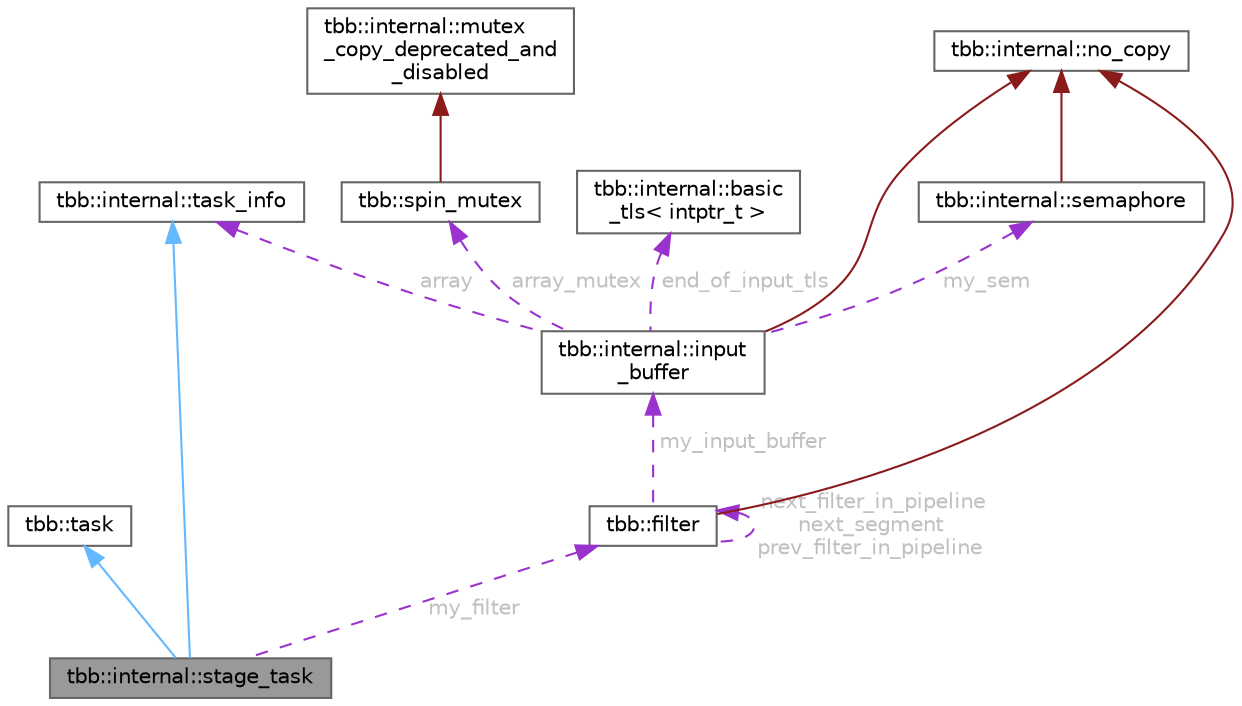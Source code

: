 digraph "tbb::internal::stage_task"
{
 // LATEX_PDF_SIZE
  bgcolor="transparent";
  edge [fontname=Helvetica,fontsize=10,labelfontname=Helvetica,labelfontsize=10];
  node [fontname=Helvetica,fontsize=10,shape=box,height=0.2,width=0.4];
  Node1 [id="Node000001",label="tbb::internal::stage_task",height=0.2,width=0.4,color="gray40", fillcolor="grey60", style="filled", fontcolor="black",tooltip=" "];
  Node2 -> Node1 [id="edge1_Node000001_Node000002",dir="back",color="steelblue1",style="solid",tooltip=" "];
  Node2 [id="Node000002",label="tbb::task",height=0.2,width=0.4,color="gray40", fillcolor="white", style="filled",tooltip=" "];
  Node3 -> Node1 [id="edge2_Node000001_Node000003",dir="back",color="steelblue1",style="solid",tooltip=" "];
  Node3 [id="Node000003",label="tbb::internal::task_info",height=0.2,width=0.4,color="gray40", fillcolor="white", style="filled",URL="$structtbb_1_1internal_1_1task__info.html",tooltip="This structure is used to store task information in a input buffer"];
  Node4 -> Node1 [id="edge3_Node000001_Node000004",dir="back",color="darkorchid3",style="dashed",tooltip=" ",label=" my_filter",fontcolor="grey" ];
  Node4 [id="Node000004",label="tbb::filter",height=0.2,width=0.4,color="gray40", fillcolor="white", style="filled",URL="$classtbb_1_1filter.html",tooltip="A stage in a pipeline."];
  Node5 -> Node4 [id="edge4_Node000004_Node000005",dir="back",color="firebrick4",style="solid",tooltip=" "];
  Node5 [id="Node000005",label="tbb::internal::no_copy",height=0.2,width=0.4,color="gray40", fillcolor="white", style="filled",tooltip=" "];
  Node4 -> Node4 [id="edge5_Node000004_Node000004",dir="back",color="darkorchid3",style="dashed",tooltip=" ",label=" next_filter_in_pipeline\nnext_segment\nprev_filter_in_pipeline",fontcolor="grey" ];
  Node6 -> Node4 [id="edge6_Node000004_Node000006",dir="back",color="darkorchid3",style="dashed",tooltip=" ",label=" my_input_buffer",fontcolor="grey" ];
  Node6 [id="Node000006",label="tbb::internal::input\l_buffer",height=0.2,width=0.4,color="gray40", fillcolor="white", style="filled",URL="$classtbb_1_1internal_1_1input__buffer.html",tooltip="A buffer of input items for a filter."];
  Node5 -> Node6 [id="edge7_Node000006_Node000005",dir="back",color="firebrick4",style="solid",tooltip=" "];
  Node3 -> Node6 [id="edge8_Node000006_Node000003",dir="back",color="darkorchid3",style="dashed",tooltip=" ",label=" array",fontcolor="grey" ];
  Node7 -> Node6 [id="edge9_Node000006_Node000007",dir="back",color="darkorchid3",style="dashed",tooltip=" ",label=" my_sem",fontcolor="grey" ];
  Node7 [id="Node000007",label="tbb::internal::semaphore",height=0.2,width=0.4,color="gray40", fillcolor="white", style="filled",URL="$classtbb_1_1internal_1_1semaphore.html",tooltip="Edsger Dijkstra's counting semaphore"];
  Node5 -> Node7 [id="edge10_Node000007_Node000005",dir="back",color="firebrick4",style="solid",tooltip=" "];
  Node8 -> Node6 [id="edge11_Node000006_Node000008",dir="back",color="darkorchid3",style="dashed",tooltip=" ",label=" array_mutex",fontcolor="grey" ];
  Node8 [id="Node000008",label="tbb::spin_mutex",height=0.2,width=0.4,color="gray40", fillcolor="white", style="filled",URL="$classtbb_1_1spin__mutex.html",tooltip="A lock that occupies a single byte."];
  Node9 -> Node8 [id="edge12_Node000008_Node000009",dir="back",color="firebrick4",style="solid",tooltip=" "];
  Node9 [id="Node000009",label="tbb::internal::mutex\l_copy_deprecated_and\l_disabled",height=0.2,width=0.4,color="gray40", fillcolor="white", style="filled",tooltip=" "];
  Node10 -> Node6 [id="edge13_Node000006_Node000010",dir="back",color="darkorchid3",style="dashed",tooltip=" ",label=" end_of_input_tls",fontcolor="grey" ];
  Node10 [id="Node000010",label="tbb::internal::basic\l_tls\< intptr_t \>",height=0.2,width=0.4,color="gray40", fillcolor="white", style="filled",URL="$classtbb_1_1internal_1_1basic__tls.html",tooltip=" "];
}
